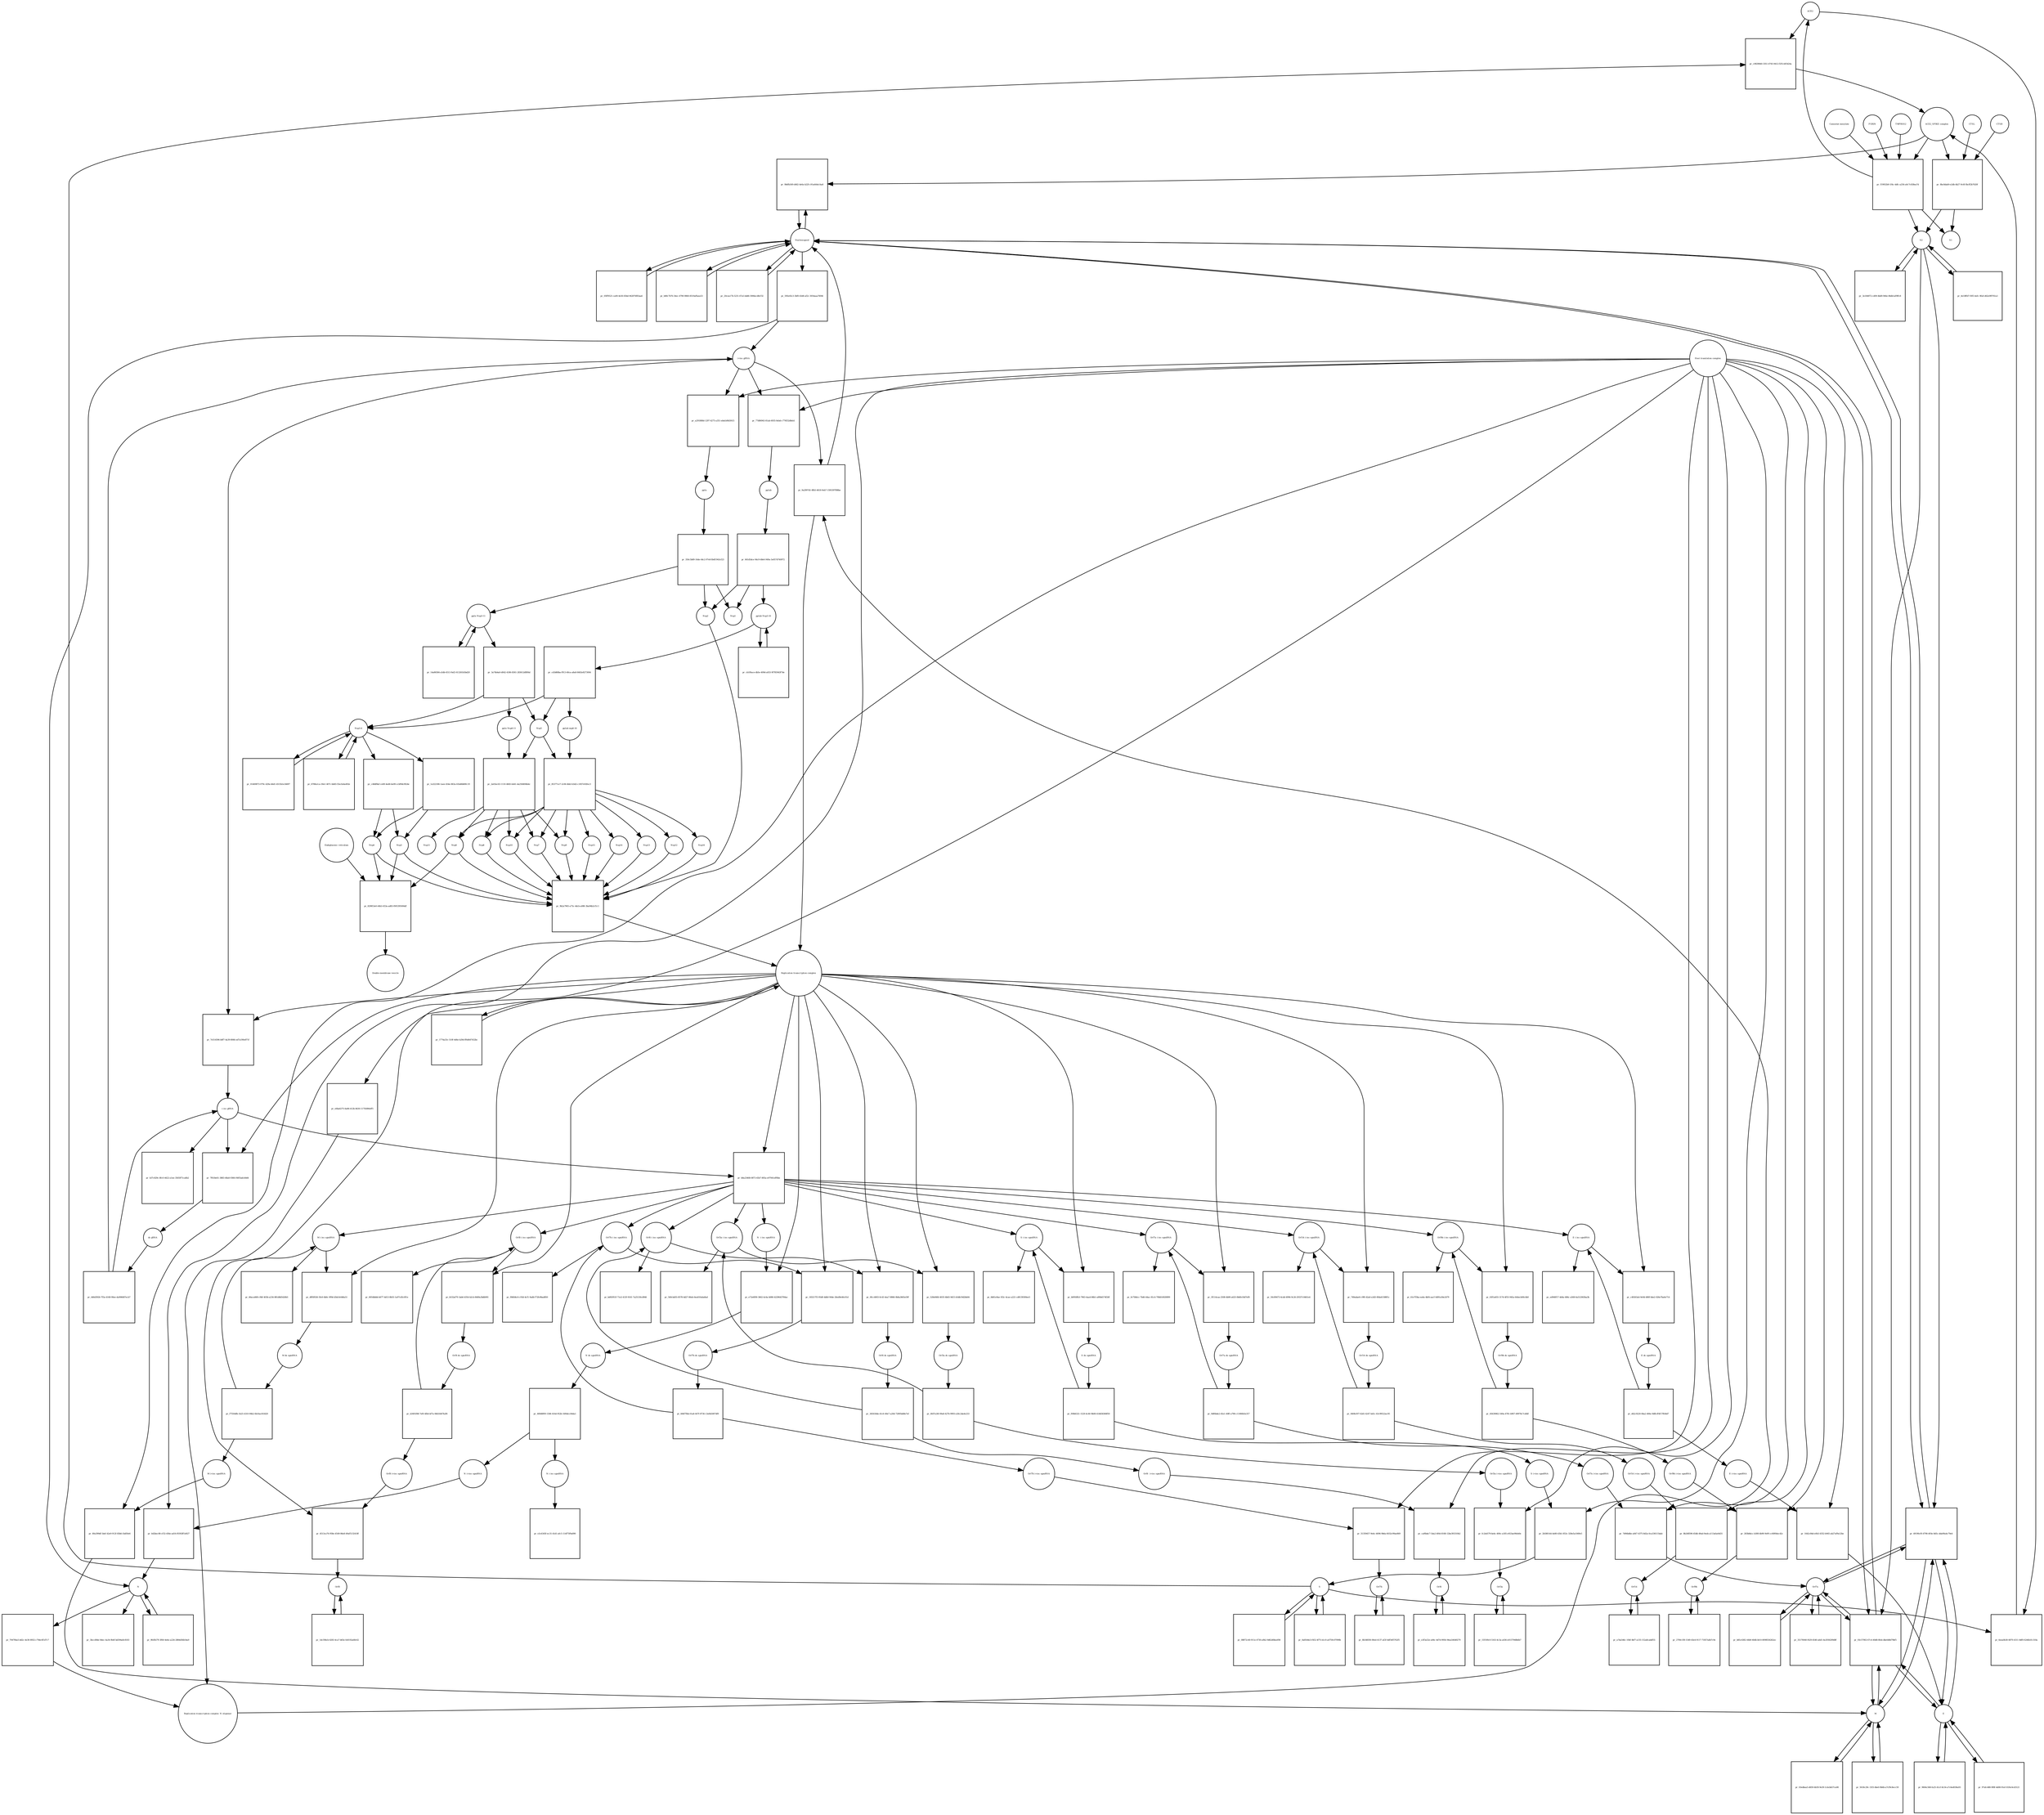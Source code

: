 strict digraph  {
ACE2 [annotation="", bipartite=0, cls=macromolecule, fontsize=4, label=ACE2, shape=circle];
"pr_c0829840-3351-4745-9412-f2f1cbf5424a" [annotation="", bipartite=1, cls=process, fontsize=4, label="pr_c0829840-3351-4745-9412-f2f1cbf5424a", shape=square];
"ACE2_SPIKE complex" [annotation="", bipartite=0, cls=complex, fontsize=4, label="ACE2_SPIKE complex", shape=circle];
S [annotation=urn_miriam_uniprot_P0DTC2, bipartite=0, cls=macromolecule, fontsize=4, label=S, shape=circle];
Nucleocapsid [annotation="urn_miriam_obo.go_GO%3A0019013", bipartite=0, cls=complex, fontsize=4, label=Nucleocapsid, shape=circle];
"pr_9b6fb349-d462-4e6a-b22f-c91a644e14a8" [annotation="", bipartite=1, cls=process, fontsize=4, label="pr_9b6fb349-d462-4e6a-b22f-c91a644e14a8", shape=square];
"pr_8bc8dab9-e2db-4b27-9c6f-fbcff2b7620f" [annotation="", bipartite=1, cls=process, fontsize=4, label="pr_8bc8dab9-e2db-4b27-9c6f-fbcff2b7620f", shape=square];
S2 [annotation=urn_miriam_interpro_IPR002552, bipartite=0, cls=macromolecule, fontsize=4, label=S2, shape=circle];
CTSB [annotation="", bipartite=0, cls=macromolecule, fontsize=4, label=CTSB, shape=circle];
CTSL [annotation="", bipartite=0, cls=macromolecule, fontsize=4, label=CTSL, shape=circle];
S1 [annotation=urn_miriam_interpro_IPR002551, bipartite=0, cls=macromolecule, fontsize=4, label=S1, shape=circle];
"pr_6eea0b30-6870-4311-8df0-6246b1fc318a" [annotation="", bipartite=1, cls=process, fontsize=4, label="pr_6eea0b30-6870-4311-8df0-6246b1fc318a", shape=square];
"pr_93c57002-67c4-40d8-8feb-dbe0d8d79bf5" [annotation="", bipartite=1, cls=process, fontsize=4, label="pr_93c57002-67c4-40d8-8feb-dbe0d8d79bf5", shape=square];
E [annotation=urn_miriam_uniprot_P0DTC4, bipartite=0, cls=macromolecule, fontsize=4, label=E, shape=circle];
M [annotation=urn_miriam_uniprot_P0DTC5, bipartite=0, cls=macromolecule, fontsize=4, label=M, shape=circle];
Orf7a [annotation=urn_miriam_uniprot_P0DTC7, bipartite=0, cls=macromolecule, fontsize=4, label=Orf7a, shape=circle];
"pr_595e45c3-3bf0-43d6-af2c-3054aaa76f46" [annotation="", bipartite=1, cls=process, fontsize=4, label="pr_595e45c3-3bf0-43d6-af2c-3054aaa76f46", shape=square];
"(+)ss gRNA" [annotation=urn_miriam_refseq_NC_045512, bipartite=0, cls="nucleic acid feature", fontsize=4, label="(+)ss gRNA", shape=circle];
N [annotation=urn_miriam_uniprot_P0DTC9, bipartite=0, cls="macromolecule multimer", fontsize=4, label=N, shape=circle];
"pr_05ff9521-ca00-4e50-83bd-942876f83aa6" [annotation="", bipartite=1, cls=process, fontsize=4, label="pr_05ff9521-ca00-4e50-83bd-942876f83aa6", shape=square];
"pr_b80c7b76-34ec-4790-9860-8519affaea53" [annotation="", bipartite=1, cls=process, fontsize=4, label="pr_b80c7b76-34ec-4790-9860-8519affaea53", shape=square];
"pr_3bccd9de-9dec-4a34-9b4f-bd394a8c8183" [annotation="", bipartite=1, cls=process, fontsize=4, label="pr_3bccd9de-9dec-4a34-9b4f-bd394a8c8183", shape=square];
"pr_9fefb579-3f60-4e6e-a226-2884d56b54a9" [annotation="", bipartite=1, cls=process, fontsize=4, label="pr_9fefb579-3f60-4e6e-a226-2884d56b54a9", shape=square];
"N (+)ss sgmRNA" [annotation=urn_miriam_ncbigene_43740575, bipartite=0, cls="nucleic acid feature", fontsize=4, label="N (+)ss sgmRNA", shape=circle];
"pr_b42bec08-cf32-456e-ad16-f0392ff1d027" [annotation="", bipartite=1, cls=process, fontsize=4, label="pr_b42bec08-cf32-456e-ad16-f0392ff1d027", shape=square];
"Host translation complex" [annotation="urn_miriam_obo.go_GO%3A0070992", bipartite=0, cls=complex, fontsize=4, label="Host translation complex", shape=circle];
"pr_20cea17b-5231-47a5-bdd6-5906ecd8cf32" [annotation="", bipartite=1, cls=process, fontsize=4, label="pr_20cea17b-5231-47a5-bdd6-5906ecd8cf32", shape=square];
"pr_f19932b9-1f4c-4dfc-a256-a0c7c638ea7d" [annotation="", bipartite=1, cls=process, fontsize=4, label="pr_f19932b9-1f4c-4dfc-a256-a0c7c638ea7d", shape=square];
FURIN [annotation="", bipartite=0, cls=macromolecule, fontsize=4, label=FURIN, shape=circle];
TMPRSS2 [annotation="", bipartite=0, cls=macromolecule, fontsize=4, label=TMPRSS2, shape=circle];
"Camostat mesylate" [annotation="urn_miriam_pubchem.compound_2536", bipartite=0, cls="simple chemical", fontsize=4, label="Camostat mesylate", shape=circle];
"pr_4e18ffd7-f0f3-4efc-9fa0-d62e9f9761a1" [annotation="", bipartite=1, cls=process, fontsize=4, label="pr_4e18ffd7-f0f3-4efc-9fa0-d62e9f9761a1", shape=square];
"Replication transcription complex_N oligomer" [annotation="", bipartite=0, cls=complex, fontsize=4, label="Replication transcription complex_N oligomer", shape=circle];
"pr_9a2997d1-8fb5-4618-9eb7-1595397f88be" [annotation="", bipartite=1, cls=process, fontsize=4, label="pr_9a2997d1-8fb5-4618-9eb7-1595397f88be", shape=square];
"Replication transcription complex" [annotation="", bipartite=0, cls=complex, fontsize=4, label="Replication transcription complex", shape=circle];
"pr_49190cf0-4798-493e-8d5c-dda90a4c79e4" [annotation="", bipartite=1, cls=process, fontsize=4, label="pr_49190cf0-4798-493e-8d5c-dda90a4c79e4", shape=square];
"pr_3e184872-cd09-4bd9-946e-86db1af9ffc8" [annotation="", bipartite=1, cls=process, fontsize=4, label="pr_3e184872-cd09-4bd9-946e-86db1af9ffc8", shape=square];
"pp1a Nsp3-11" [annotation=urn_miriam_uniprot_P0DTC1, bipartite=0, cls=macromolecule, fontsize=4, label="pp1a Nsp3-11", shape=circle];
"pr_3a74b4a0-d042-4186-8361-283612df8f4d" [annotation="", bipartite=1, cls=process, fontsize=4, label="pr_3a74b4a0-d042-4186-8361-283612df8f4d", shape=square];
"pp1a Nsp6-11" [annotation=urn_miriam_uniprot_P0DTC1, bipartite=0, cls=macromolecule, fontsize=4, label="pp1a Nsp6-11", shape=circle];
"Nsp3-4" [annotation="urn_miriam_ncbiprotein_YP_009725299|urn_miriam_ncbiprotein_YP_009725300", bipartite=0, cls=macromolecule, fontsize=4, label="Nsp3-4", shape=circle];
Nsp5 [annotation=urn_miriam_ncbiprotein_YP_009725301, bipartite=0, cls="macromolecule multimer", fontsize=4, label=Nsp5, shape=circle];
"Endoplasmic reticulum" [annotation="urn_miriam_obo.go_GO%3A0005783", bipartite=0, cls=complex, fontsize=4, label="Endoplasmic reticulum", shape=circle];
"pr_829853e0-44b3-453a-ad83-f005395004df" [annotation="", bipartite=1, cls=process, fontsize=4, label="pr_829853e0-44b3-453a-ad83-f005395004df", shape=square];
"Double-membrane vesicle" [annotation="urn_miriam_obo.go_GO%3A0039718", bipartite=0, cls=complex, fontsize=4, label="Double-membrane vesicle", shape=circle];
Nsp4 [annotation=urn_miriam_ncbiprotein_YP_009725300, bipartite=0, cls=macromolecule, fontsize=4, label=Nsp4, shape=circle];
Nsp3 [annotation=urn_miriam_ncbiprotein_YP_009725299, bipartite=0, cls=macromolecule, fontsize=4, label=Nsp3, shape=circle];
Nsp6 [annotation=urn_miriam_ncbiprotein_YP_009725302, bipartite=0, cls=macromolecule, fontsize=4, label=Nsp6, shape=circle];
"pr_14a86584-a5db-4513-9af2-613261b5bd20" [annotation="", bipartite=1, cls=process, fontsize=4, label="pr_14a86584-a5db-4513-9af2-613261b5bd20", shape=square];
"pr_01469873-079c-429a-b6d1-4515b1e34697" [annotation="", bipartite=1, cls=process, fontsize=4, label="pr_01469873-079c-429a-b6d1-4515b1e34697", shape=square];
"pp1ab Nsp3-16" [annotation=urn_miriam_uniprot_P0DTD1, bipartite=0, cls=macromolecule, fontsize=4, label="pp1ab Nsp3-16", shape=circle];
"pr_cb1f6ace-db5e-409d-a033-9f785943f7de" [annotation="", bipartite=1, cls=process, fontsize=4, label="pr_cb1f6ace-db5e-409d-a033-9f785943f7de", shape=square];
"pr_cd3d68ba-f913-40ca-a8a8-8402e8273004" [annotation="", bipartite=1, cls=process, fontsize=4, label="pr_cd3d68ba-f913-40ca-a8a8-8402e8273004", shape=square];
"pp1ab nsp6-16" [annotation=urn_miriam_uniprot_P0DTD1, bipartite=0, cls=macromolecule, fontsize=4, label="pp1ab nsp6-16", shape=circle];
"pr_03edbaa5-d659-4b59-9e39-1cbcbb57ca08" [annotation="", bipartite=1, cls=process, fontsize=4, label="pr_03edbaa5-d659-4b59-9e39-1cbcbb57ca08", shape=square];
"pr_9604c568-fa25-41cf-8c54-a7c6ed036a93" [annotation="", bipartite=1, cls=process, fontsize=4, label="pr_9604c568-fa25-41cf-8c54-a7c6ed036a93", shape=square];
"pr_0a8544e3-f452-4f75-b1c0-a4759c07090b" [annotation="", bipartite=1, cls=process, fontsize=4, label="pr_0a8544e3-f452-4f75-b1c0-a4759c07090b", shape=square];
"pr_5618c29c-15f3-4be0-9b6b-a7cf9c8ecc59" [annotation="", bipartite=1, cls=process, fontsize=4, label="pr_5618c29c-15f3-4be0-9b6b-a7cf9c8ecc59", shape=square];
"pr_97afc488-9f8f-4d08-91ef-01f4c6cd3121" [annotation="", bipartite=1, cls=process, fontsize=4, label="pr_97afc488-9f8f-4d08-91ef-01f4c6cd3121", shape=square];
"pr_08872c40-911e-4730-a9b2-9d62d0beef08" [annotation="", bipartite=1, cls=process, fontsize=4, label="pr_08872c40-911e-4730-a9b2-9d62d0beef08", shape=square];
"pr_b85c4382-44b9-40db-bfc0-8098556262ec" [annotation="", bipartite=1, cls=process, fontsize=4, label="pr_b85c4382-44b9-40db-bfc0-8098556262ec", shape=square];
Orf6 [annotation=urn_miriam_uniprot_P0DTC6, bipartite=0, cls=macromolecule, fontsize=4, label=Orf6, shape=circle];
"pr_e3f3a52e-a06c-4d7d-9956-94ea540d0279" [annotation="", bipartite=1, cls=process, fontsize=4, label="pr_e3f3a52e-a06c-4d7d-9956-94ea540d0279", shape=square];
Orf3a [annotation=urn_miriam_uniprot_P0DTC3, bipartite=0, cls=macromolecule, fontsize=4, label=Orf3a, shape=circle];
"pr_15f109c0-5163-4c3a-a436-e0157948b6b7" [annotation="", bipartite=1, cls=process, fontsize=4, label="pr_15f109c0-5163-4c3a-a436-e0157948b6b7", shape=square];
Orf8 [annotation=urn_miriam_uniprot_P0DTC8, bipartite=0, cls=macromolecule, fontsize=4, label=Orf8, shape=circle];
"pr_1dc59bcb-4283-4ca7-b83e-fe8192a68c62" [annotation="", bipartite=1, cls=process, fontsize=4, label="pr_1dc59bcb-4283-4ca7-b83e-fe8192a68c62", shape=square];
Orf9b [annotation=urn_miriam_uniprot_P0DTD2, bipartite=0, cls=macromolecule, fontsize=4, label=Orf9b, shape=circle];
"pr_2700c1f8-1549-43e4-9117-71857adb7c9e" [annotation="", bipartite=1, cls=process, fontsize=4, label="pr_2700c1f8-1549-43e4-9117-71857adb7c9e", shape=square];
Orf14 [annotation=urn_miriam_uniprot_P0DTD3, bipartite=0, cls=macromolecule, fontsize=4, label=Orf14, shape=circle];
"pr_a7da546c-10bf-4bf7-a135-152a8cabdf55" [annotation="", bipartite=1, cls=process, fontsize=4, label="pr_a7da546c-10bf-4bf7-a135-152a8cabdf55", shape=square];
Orf7b [annotation=urn_miriam_uniprot_P0DTD8, bipartite=0, cls=macromolecule, fontsize=4, label=Orf7b, shape=circle];
"pr_8b5485f4-00ed-4137-af2f-6df54f5762f5" [annotation="", bipartite=1, cls=process, fontsize=4, label="pr_8b5485f4-00ed-4137-af2f-6df54f5762f5", shape=square];
"pr_35170040-f429-4540-a6d1-4e2936209d8f" [annotation="", bipartite=1, cls=process, fontsize=4, label="pr_35170040-f429-4540-a6d1-4e2936209d8f", shape=square];
"M (+)ss sgmRNA" [annotation="", bipartite=0, cls="nucleic acid feature", fontsize=4, label="M (+)ss sgmRNA", shape=circle];
"pr_80a399df-5def-42e9-912f-83bfc1bd50e6" [annotation="", bipartite=1, cls=process, fontsize=4, label="pr_80a399df-5def-42e9-912f-83bfc1bd50e6", shape=square];
"E (+)ss sgmRNA" [annotation="", bipartite=0, cls="nucleic acid feature", fontsize=4, label="E (+)ss sgmRNA", shape=circle];
"pr_1642c84d-e0b3-4352-b945-ab27af9a12be" [annotation="", bipartite=1, cls=process, fontsize=4, label="pr_1642c84d-e0b3-4352-b945-ab27af9a12be", shape=square];
"S (+)ss sgmRNA" [annotation="", bipartite=0, cls="nucleic acid feature", fontsize=4, label="S (+)ss sgmRNA", shape=circle];
"pr_2b580144-4e80-43b1-853c-328e5a1049e5" [annotation="", bipartite=1, cls=process, fontsize=4, label="pr_2b580144-4e80-43b1-853c-328e5a1049e5", shape=square];
"Orf7a (+)ss sgmRNA" [annotation="", bipartite=0, cls="nucleic acid feature", fontsize=4, label="Orf7a (+)ss sgmRNA", shape=circle];
"pr_7d94bdbe-a847-4375-8d2a-0ca336115dab" [annotation="", bipartite=1, cls=process, fontsize=4, label="pr_7d94bdbe-a847-4375-8d2a-0ca336115dab", shape=square];
"Orf6  (+)ss sgmRNA" [annotation="", bipartite=0, cls="nucleic acid feature", fontsize=4, label="Orf6  (+)ss sgmRNA", shape=circle];
"pr_caf6bdc7-5da2-4f44-8168-12be393310b2" [annotation="", bipartite=1, cls=process, fontsize=4, label="pr_caf6bdc7-5da2-4f44-8168-12be393310b2", shape=square];
"Orf3a (+)ss sgmRNA" [annotation="", bipartite=0, cls="nucleic acid feature", fontsize=4, label="Orf3a (+)ss sgmRNA", shape=circle];
"pr_fc2eb579-be4c-400c-a185-e923ae90eb0e" [annotation="", bipartite=1, cls=process, fontsize=4, label="pr_fc2eb579-be4c-400c-a185-e923ae90eb0e", shape=square];
"Orf8 (+)ss sgmRNA" [annotation="", bipartite=0, cls="nucleic acid feature", fontsize=4, label="Orf8 (+)ss sgmRNA", shape=circle];
"pr_4513ca76-958e-4549-86e8-49af5132418f" [annotation="", bipartite=1, cls=process, fontsize=4, label="pr_4513ca76-958e-4549-86e8-49af5132418f", shape=square];
"Orf9b (+)ss sgmRNA" [annotation="", bipartite=0, cls="nucleic acid feature", fontsize=4, label="Orf9b (+)ss sgmRNA", shape=circle];
"pr_283b8dcc-b308-4b90-9e9f-cc60f64ec42c" [annotation="", bipartite=1, cls=process, fontsize=4, label="pr_283b8dcc-b308-4b90-9e9f-cc60f64ec42c", shape=square];
"Orf14 (+)ss sgmRNA" [annotation="", bipartite=0, cls="nucleic acid feature", fontsize=4, label="Orf14 (+)ss sgmRNA", shape=circle];
"pr_8b248596-45db-49ad-9eeb-a113afae0d31" [annotation="", bipartite=1, cls=process, fontsize=4, label="pr_8b248596-45db-49ad-9eeb-a113afae0d31", shape=square];
"Orf7b (+)ss sgmRNA" [annotation="", bipartite=0, cls="nucleic acid feature", fontsize=4, label="Orf7b (+)ss sgmRNA", shape=circle];
"pr_31359457-9e4c-4696-9b6a-6032c99ae869" [annotation="", bipartite=1, cls=process, fontsize=4, label="pr_31359457-9e4c-4696-9b6a-6032c99ae869", shape=square];
"(-)ss gRNA" [annotation=urn_miriam_refseq_NC_045512, bipartite=0, cls="nucleic acid feature", fontsize=4, label="(-)ss gRNA", shape=circle];
"pr_b37c829c-8fc0-4422-a1ee-3565871ca6b2" [annotation="", bipartite=1, cls=process, fontsize=4, label="pr_b37c829c-8fc0-4422-a1ee-3565871ca6b2", shape=square];
"pr_70470ba5-dd2c-4e30-8932-c79dc4f1d7c7" [annotation="", bipartite=1, cls=process, fontsize=4, label="pr_70470ba5-dd2c-4e30-8932-c79dc4f1d7c7", shape=square];
"pr_7e514596-b8f7-4a39-8066-ed7a190e871f" [annotation="", bipartite=1, cls=process, fontsize=4, label="pr_7e514596-b8f7-4a39-8066-ed7a190e871f", shape=square];
"M (-)ss sgmRNA" [annotation=urn_miriam_ncbigene_43740571, bipartite=0, cls="nucleic acid feature", fontsize=4, label="M (-)ss sgmRNA", shape=circle];
"pr_46aca668-c9bf-403b-a234-881d8d5426b5" [annotation="", bipartite=1, cls=process, fontsize=4, label="pr_46aca668-c9bf-403b-a234-881d8d5426b5", shape=square];
"E (-)ss sgmRNA" [annotation=urn_miriam_ncbigene_43740570, bipartite=0, cls="nucleic acid feature", fontsize=4, label="E (-)ss sgmRNA", shape=circle];
"pr_ed940f17-4d4a-486c-a568-6a512063ba3b" [annotation="", bipartite=1, cls=process, fontsize=4, label="pr_ed940f17-4d4a-486c-a568-6a512063ba3b", shape=square];
"S (-)ss sgmRNA" [annotation="", bipartite=0, cls="nucleic acid feature", fontsize=4, label="S (-)ss sgmRNA", shape=circle];
"pr_8d61e9ae-5f2c-4cae-a221-cd8139300ee5" [annotation="", bipartite=1, cls=process, fontsize=4, label="pr_8d61e9ae-5f2c-4cae-a221-cd8139300ee5", shape=square];
"Orf7a (-)ss sgmRNA" [annotation="", bipartite=0, cls="nucleic acid feature", fontsize=4, label="Orf7a (-)ss sgmRNA", shape=circle];
"pr_fe758dcc-7b46-44ac-81c4-708d14920899" [annotation="", bipartite=1, cls=process, fontsize=4, label="pr_fe758dcc-7b46-44ac-81c4-708d14920899", shape=square];
"Orf6 (-)ss sgmRNA" [annotation="", bipartite=0, cls="nucleic acid feature", fontsize=4, label="Orf6 (-)ss sgmRNA", shape=circle];
"pr_bd92951f-71e2-413f-9161-7a25130cd946" [annotation="", bipartite=1, cls=process, fontsize=4, label="pr_bd92951f-71e2-413f-9161-7a25130cd946", shape=square];
"Orf3a (-)ss sgmRNA" [annotation="", bipartite=0, cls="nucleic acid feature", fontsize=4, label="Orf3a (-)ss sgmRNA", shape=circle];
"pr_540cbd55-8578-4d27-86eb-6ea610aba8ad" [annotation="", bipartite=1, cls=process, fontsize=4, label="pr_540cbd55-8578-4d27-86eb-6ea610aba8ad", shape=square];
"Orf8 (-)ss sgmRNA" [annotation="", bipartite=0, cls="nucleic acid feature", fontsize=4, label="Orf8 (-)ss sgmRNA", shape=circle];
"pr_6054bbbb-b677-4d13-8b55-1a97cd5c0f1e" [annotation="", bipartite=1, cls=process, fontsize=4, label="pr_6054bbbb-b677-4d13-8b55-1a97cd5c0f1e", shape=square];
"Orf9b (-)ss sgmRNA" [annotation="", bipartite=0, cls="nucleic acid feature", fontsize=4, label="Orf9b (-)ss sgmRNA", shape=circle];
"pr_61e7f3ba-ea6a-4bf4-aacf-0d91a56e2479" [annotation="", bipartite=1, cls=process, fontsize=4, label="pr_61e7f3ba-ea6a-4bf4-aacf-0d91a56e2479", shape=square];
"Orf14 (-)ss sgmRNA" [annotation="", bipartite=0, cls="nucleic acid feature", fontsize=4, label="Orf14 (-)ss sgmRNA", shape=circle];
"pr_50c89473-6cdd-4994-9c26-29337c0461e4" [annotation="", bipartite=1, cls=process, fontsize=4, label="pr_50c89473-6cdd-4994-9c26-29337c0461e4", shape=square];
"Orf7b (-)ss sgmRNA" [annotation="", bipartite=0, cls="nucleic acid feature", fontsize=4, label="Orf7b (-)ss sgmRNA", shape=circle];
"pr_f84fd4c6-c93d-4cf1-9adb-f72fe9bad850" [annotation="", bipartite=1, cls=process, fontsize=4, label="pr_f84fd4c6-c93d-4cf1-9adb-f72fe9bad850", shape=square];
"pr_7f618e61-3883-48a8-9366-f40f3adcb0d4" [annotation="", bipartite=1, cls=process, fontsize=4, label="pr_7f618e61-3883-48a8-9366-f40f3adcb0d4", shape=square];
"ds gRNA" [annotation=urn_miriam_refseq_NC_045512, bipartite=0, cls="nucleic acid feature", fontsize=4, label="ds gRNA", shape=circle];
"pr_df85f026-5fe0-4b0c-9f9d-d3dcfe0d6a51" [annotation="", bipartite=1, cls=process, fontsize=4, label="pr_df85f026-5fe0-4b0c-9f9d-d3dcfe0d6a51", shape=square];
"M ds sgmRNA" [annotation="", bipartite=0, cls="nucleic acid feature", fontsize=4, label="M ds sgmRNA", shape=circle];
"pr_c49263a4-9e9d-480f-bbe2-026e7ba6e714" [annotation="", bipartite=1, cls=process, fontsize=4, label="pr_c49263a4-9e9d-480f-bbe2-026e7ba6e714", shape=square];
"E ds sgmRNA" [annotation="", bipartite=0, cls="nucleic acid feature", fontsize=4, label="E ds sgmRNA", shape=circle];
"pr_b0950fb3-7963-4aa4-86b1-a89b4574f26f" [annotation="", bipartite=1, cls=process, fontsize=4, label="pr_b0950fb3-7963-4aa4-86b1-a89b4574f26f", shape=square];
"S ds sgmRNA" [annotation="", bipartite=0, cls="nucleic acid feature", fontsize=4, label="S ds sgmRNA", shape=circle];
"pr_3f114caa-2508-4b90-a625-0b6fe18d7ef8" [annotation="", bipartite=1, cls=process, fontsize=4, label="pr_3f114caa-2508-4b90-a625-0b6fe18d7ef8", shape=square];
"Orf7a ds sgmRNA" [annotation="", bipartite=0, cls="nucleic acid feature", fontsize=4, label="Orf7a ds sgmRNA", shape=circle];
"pr_0fcc4003-0c43-4ea7-8866-0b8a3665e59f" [annotation="", bipartite=1, cls=process, fontsize=4, label="pr_0fcc4003-0c43-4ea7-8866-0b8a3665e59f", shape=square];
"Orf6 ds sgmRNA" [annotation="", bipartite=0, cls="nucleic acid feature", fontsize=4, label="Orf6 ds sgmRNA", shape=circle];
"pr_528e84fd-4035-4b63-9d15-b5db19d2bb04" [annotation="", bipartite=1, cls=process, fontsize=4, label="pr_528e84fd-4035-4b63-9d15-b5db19d2bb04", shape=square];
"Orf3a ds sgmRNA" [annotation="", bipartite=0, cls="nucleic acid feature", fontsize=4, label="Orf3a ds sgmRNA", shape=circle];
"pr_b532af70-3ab6-4354-b2cb-8469a3bdb901" [annotation="", bipartite=1, cls=process, fontsize=4, label="pr_b532af70-3ab6-4354-b2cb-8469a3bdb901", shape=square];
"Orf8 ds sgmRNA" [annotation="", bipartite=0, cls="nucleic acid feature", fontsize=4, label="Orf8 ds sgmRNA", shape=circle];
"pr_63f1a655-317d-4f55-945a-644ecb00c4b0" [annotation="", bipartite=1, cls=process, fontsize=4, label="pr_63f1a655-317d-4f55-945a-644ecb00c4b0", shape=square];
"Orf9b ds sgmRNA" [annotation="", bipartite=0, cls="nucleic acid feature", fontsize=4, label="Orf9b ds sgmRNA", shape=circle];
"pr_749adae6-c9f6-42a6-a3d3-0fda41588f1c" [annotation="", bipartite=1, cls=process, fontsize=4, label="pr_749adae6-c9f6-42a6-a3d3-0fda41588f1c", shape=square];
"Orf14 ds sgmRNA" [annotation="", bipartite=0, cls="nucleic acid feature", fontsize=4, label="Orf14 ds sgmRNA", shape=circle];
"pr_183217f3-95d0-4db0-944e-26ed9e46c01d" [annotation="", bipartite=1, cls=process, fontsize=4, label="pr_183217f3-95d0-4db0-944e-26ed9e46c01d", shape=square];
"Orf7b ds sgmRNA" [annotation="", bipartite=0, cls="nucleic acid feature", fontsize=4, label="Orf7b ds sgmRNA", shape=circle];
"pr_446d392b-7f3a-4168-90ee-da906687ecb7" [annotation="", bipartite=1, cls=process, fontsize=4, label="pr_446d392b-7f3a-4168-90ee-da906687ecb7", shape=square];
"pr_f7550dfb-1b25-4310-94b2-6b16ac81fd20" [annotation="", bipartite=1, cls=process, fontsize=4, label="pr_f7550dfb-1b25-4310-94b2-6b16ac81fd20", shape=square];
"pr_d42c9220-0ba2-406e-9dfb-ff4f17ffd4d7" [annotation="", bipartite=1, cls=process, fontsize=4, label="pr_d42c9220-0ba2-406e-9dfb-ff4f17ffd4d7", shape=square];
"pr_f00b6321-1529-4c40-9b08-418d58368f50" [annotation="", bipartite=1, cls=process, fontsize=4, label="pr_f00b6321-1529-4c40-9b08-418d58368f50", shape=square];
"pr_9df6bde2-45e1-40ff-a798-c11066b5e357" [annotation="", bipartite=1, cls=process, fontsize=4, label="pr_9df6bde2-45e1-40ff-a798-c11066b5e357", shape=square];
"pr_345618de-41c6-40e7-a20d-72895dd8e7ef" [annotation="", bipartite=1, cls=process, fontsize=4, label="pr_345618de-41c6-40e7-a20d-72895dd8e7ef", shape=square];
"pr_6fd7e24f-09a8-427b-9993-e26c2da4e233" [annotation="", bipartite=1, cls=process, fontsize=4, label="pr_6fd7e24f-09a8-427b-9993-e26c2da4e233", shape=square];
"pr_b3491f88-7ef0-4fb4-bf7a-08d1fd47b2f6" [annotation="", bipartite=1, cls=process, fontsize=4, label="pr_b3491f88-7ef0-4fb4-bf7a-08d1fd47b2f6", shape=square];
"pr_45639062-549a-4781-b967-49978c7cdfdf" [annotation="", bipartite=1, cls=process, fontsize=4, label="pr_45639062-549a-4781-b967-49978c7cdfdf", shape=square];
"pr_0408cf07-62d1-4247-bd1c-43c99522ac95" [annotation="", bipartite=1, cls=process, fontsize=4, label="pr_0408cf07-62d1-4247-bd1c-43c99522ac95", shape=square];
"pr_666f7fbb-01a8-447f-8736-13e0b5007df9" [annotation="", bipartite=1, cls=process, fontsize=4, label="pr_666f7fbb-01a8-447f-8736-13e0b5007df9", shape=square];
"N  (-)ss sgmRNA" [annotation=urn_miriam_ncbigene_43740575, bipartite=0, cls="nucleic acid feature", fontsize=4, label="N  (-)ss sgmRNA", shape=circle];
"pr_e72e6f00-3662-4c6a-b086-4229643784ac" [annotation="", bipartite=1, cls=process, fontsize=4, label="pr_e72e6f00-3662-4c6a-b086-4229643784ac", shape=square];
"N ds sgmRNA" [annotation="", bipartite=0, cls="nucleic acid feature", fontsize=4, label="N ds sgmRNA", shape=circle];
"pr_469d8f09-1584-416d-952b-16f6dcc64da1" [annotation="", bipartite=1, cls=process, fontsize=4, label="pr_469d8f09-1584-416d-952b-16f6dcc64da1", shape=square];
"N (-)ss sgmRNA" [annotation="", bipartite=0, cls="nucleic acid feature", fontsize=4, label="N (-)ss sgmRNA", shape=circle];
pp1ab [annotation=urn_miriam_uniprot_P0DTD1, bipartite=0, cls=macromolecule, fontsize=4, label=pp1ab, shape=circle];
"pr_661d5dce-9dc9-48e6-949a-5e057d740972" [annotation="", bipartite=1, cls=process, fontsize=4, label="pr_661d5dce-9dc9-48e6-949a-5e057d740972", shape=square];
Nsp2 [annotation=urn_miriam_ncbiprotein_YP_009725298, bipartite=0, cls=macromolecule, fontsize=4, label=Nsp2, shape=circle];
Nsp1 [annotation=urn_miriam_ncbiprotein_YP_009725297, bipartite=0, cls=macromolecule, fontsize=4, label=Nsp1, shape=circle];
pp1a [annotation=urn_miriam_uniprot_P0DTC1, bipartite=0, cls=macromolecule, fontsize=4, label=pp1a, shape=circle];
"pr_350c5b89-16de-44c2-97e8-fb4f1943cf23" [annotation="", bipartite=1, cls=process, fontsize=4, label="pr_350c5b89-16de-44c2-97e8-fb4f1943cf23", shape=square];
"pr_6788a1ca-30e1-407c-bb83-f3ecfa6a492e" [annotation="", bipartite=1, cls=process, fontsize=4, label="pr_6788a1ca-30e1-407c-bb83-f3ecfa6a492e", shape=square];
"pr_c48df8af-ce69-4ed6-be09-ccbf9dcf824e" [annotation="", bipartite=1, cls=process, fontsize=4, label="pr_c48df8af-ce69-4ed6-be09-ccbf9dcf824e", shape=square];
"pr_1a322186-1aee-454e-863a-61bd6b80fc19" [annotation="", bipartite=1, cls=process, fontsize=4, label="pr_1a322186-1aee-454e-863a-61bd6b80fc19", shape=square];
"pr_2a03ec63-1110-4845-b441-da25fd694b4c" [annotation="", bipartite=1, cls=process, fontsize=4, label="pr_2a03ec63-1110-4845-b441-da25fd694b4c", shape=square];
Nsp7 [annotation=urn_miriam_ncbiprotein_YP_009725303, bipartite=0, cls=macromolecule, fontsize=4, label=Nsp7, shape=circle];
Nsp8 [annotation=urn_miriam_ncbiprotein_YP_009725304, bipartite=0, cls=macromolecule, fontsize=4, label=Nsp8, shape=circle];
Nsp9 [annotation=urn_miriam_ncbiprotein_YP_009725305, bipartite=0, cls=macromolecule, fontsize=4, label=Nsp9, shape=circle];
Nsp10 [annotation=urn_miriam_ncbiprotein_YP_009725306, bipartite=0, cls=macromolecule, fontsize=4, label=Nsp10, shape=circle];
Nsp11 [annotation=urn_miriam_ncbiprotein_YP_009725312, bipartite=0, cls=macromolecule, fontsize=4, label=Nsp11, shape=circle];
"pr_85377ce7-2c06-4bb3-b5d2-c1857e92fec3" [annotation="", bipartite=1, cls=process, fontsize=4, label="pr_85377ce7-2c06-4bb3-b5d2-c1857e92fec3", shape=square];
Nsp13 [annotation=urn_miriam_ncbiprotein_YP_009725308, bipartite=0, cls=macromolecule, fontsize=4, label=Nsp13, shape=circle];
Nsp12 [annotation=urn_miriam_ncbiprotein_YP_009725307, bipartite=0, cls=macromolecule, fontsize=4, label=Nsp12, shape=circle];
Nsp16 [annotation=urn_miriam_ncbiprotein_YP_009725311, bipartite=0, cls=macromolecule, fontsize=4, label=Nsp16, shape=circle];
Nsp15 [annotation=urn_miriam_ncbiprotein_YP_009725310, bipartite=0, cls=macromolecule, fontsize=4, label=Nsp15, shape=circle];
Nsp14 [annotation=urn_miriam_ncbiprotein_YP_009725309, bipartite=0, cls=macromolecule, fontsize=4, label=Nsp14, shape=circle];
"pr_9b2a7965-a75c-4dcb-a080-3ba94b2cf1c1" [annotation="", bipartite=1, cls=process, fontsize=4, label="pr_9b2a7965-a75c-4dcb-a080-3ba94b2cf1c1", shape=square];
"pr_a291888d-1297-4275-a351-ebdcb9b5f415" [annotation="", bipartite=1, cls=process, fontsize=4, label="pr_a291888d-1297-4275-a351-ebdcb9b5f415", shape=square];
"pr_77d86943-81ab-4935-8ebd-c776f32d8eb1" [annotation="", bipartite=1, cls=process, fontsize=4, label="pr_77d86943-81ab-4935-8ebd-c776f32d8eb1", shape=square];
"pr_e3c4345f-ec31-41d1-afc5-114f75f9a890" [annotation="", bipartite=1, cls=process, fontsize=4, label="pr_e3c4345f-ec31-41d1-afc5-114f75f9a890", shape=square];
"pr_1774a33c-510f-4d6e-b29d-ff6d647432bc" [annotation="", bipartite=1, cls=process, fontsize=4, label="pr_1774a33c-510f-4d6e-b29d-ff6d647432bc", shape=square];
"pr_e6ba6275-6a86-412b-8430-1175fd90eff5" [annotation="", bipartite=1, cls=process, fontsize=4, label="pr_e6ba6275-6a86-412b-8430-1175fd90eff5", shape=square];
"pr_b8a23468-0873-45b7-805a-e97041eff6be" [annotation="", bipartite=1, cls=process, fontsize=4, label="pr_b8a23468-0873-45b7-805a-e97041eff6be", shape=square];
ACE2 -> "pr_c0829840-3351-4745-9412-f2f1cbf5424a"  [annotation="", interaction_type=consumption];
ACE2 -> "pr_6eea0b30-6870-4311-8df0-6246b1fc318a"  [annotation="", interaction_type=consumption];
"pr_c0829840-3351-4745-9412-f2f1cbf5424a" -> "ACE2_SPIKE complex"  [annotation="", interaction_type=production];
"ACE2_SPIKE complex" -> "pr_9b6fb349-d462-4e6a-b22f-c91a644e14a8"  [annotation="urn_miriam_pubmed_32142651|urn_miriam_pubmed_32094589|urn_miriam_taxonomy_2697049", interaction_type=stimulation];
"ACE2_SPIKE complex" -> "pr_8bc8dab9-e2db-4b27-9c6f-fbcff2b7620f"  [annotation="", interaction_type=consumption];
"ACE2_SPIKE complex" -> "pr_f19932b9-1f4c-4dfc-a256-a0c7c638ea7d"  [annotation="", interaction_type=consumption];
S -> "pr_c0829840-3351-4745-9412-f2f1cbf5424a"  [annotation="", interaction_type=consumption];
S -> "pr_6eea0b30-6870-4311-8df0-6246b1fc318a"  [annotation="", interaction_type=consumption];
S -> "pr_0a8544e3-f452-4f75-b1c0-a4759c07090b"  [annotation="", interaction_type=consumption];
S -> "pr_08872c40-911e-4730-a9b2-9d62d0beef08"  [annotation="", interaction_type=consumption];
Nucleocapsid -> "pr_9b6fb349-d462-4e6a-b22f-c91a644e14a8"  [annotation="", interaction_type=consumption];
Nucleocapsid -> "pr_93c57002-67c4-40d8-8feb-dbe0d8d79bf5"  [annotation="", interaction_type=consumption];
Nucleocapsid -> "pr_595e45c3-3bf0-43d6-af2c-3054aaa76f46"  [annotation="", interaction_type=consumption];
Nucleocapsid -> "pr_05ff9521-ca00-4e50-83bd-942876f83aa6"  [annotation="", interaction_type=consumption];
Nucleocapsid -> "pr_b80c7b76-34ec-4790-9860-8519affaea53"  [annotation="", interaction_type=consumption];
Nucleocapsid -> "pr_20cea17b-5231-47a5-bdd6-5906ecd8cf32"  [annotation="", interaction_type=consumption];
Nucleocapsid -> "pr_49190cf0-4798-493e-8d5c-dda90a4c79e4"  [annotation="", interaction_type=consumption];
"pr_9b6fb349-d462-4e6a-b22f-c91a644e14a8" -> Nucleocapsid  [annotation="", interaction_type=production];
"pr_8bc8dab9-e2db-4b27-9c6f-fbcff2b7620f" -> S2  [annotation="", interaction_type=production];
"pr_8bc8dab9-e2db-4b27-9c6f-fbcff2b7620f" -> S1  [annotation="", interaction_type=production];
S2 -> "pr_93c57002-67c4-40d8-8feb-dbe0d8d79bf5"  [annotation="urn_miriam_pubmed_32142651|urn_miriam_pubmed_32094589|urn_miriam_pubmed_32047258|urn_miriam_taxonomy_2697049", interaction_type=stimulation];
S2 -> "pr_4e18ffd7-f0f3-4efc-9fa0-d62e9f9761a1"  [annotation="", interaction_type=consumption];
S2 -> "pr_49190cf0-4798-493e-8d5c-dda90a4c79e4"  [annotation="urn_miriam_pubmed_32142651|urn_miriam_pubmed_32047258|urn_miriam_taxonomy_2697049", interaction_type=stimulation];
S2 -> "pr_3e184872-cd09-4bd9-946e-86db1af9ffc8"  [annotation="", interaction_type=consumption];
CTSB -> "pr_8bc8dab9-e2db-4b27-9c6f-fbcff2b7620f"  [annotation="urn_miriam_pubmed_32142651|urn_miriam_taxonomy_2697049", interaction_type=catalysis];
CTSL -> "pr_8bc8dab9-e2db-4b27-9c6f-fbcff2b7620f"  [annotation="urn_miriam_pubmed_32142651|urn_miriam_taxonomy_2697049", interaction_type=catalysis];
"pr_6eea0b30-6870-4311-8df0-6246b1fc318a" -> "ACE2_SPIKE complex"  [annotation="", interaction_type=production];
"pr_93c57002-67c4-40d8-8feb-dbe0d8d79bf5" -> Nucleocapsid  [annotation="", interaction_type=production];
"pr_93c57002-67c4-40d8-8feb-dbe0d8d79bf5" -> E  [annotation="", interaction_type=production];
"pr_93c57002-67c4-40d8-8feb-dbe0d8d79bf5" -> M  [annotation="", interaction_type=production];
"pr_93c57002-67c4-40d8-8feb-dbe0d8d79bf5" -> Orf7a  [annotation="", interaction_type=production];
E -> "pr_93c57002-67c4-40d8-8feb-dbe0d8d79bf5"  [annotation="", interaction_type=consumption];
E -> "pr_49190cf0-4798-493e-8d5c-dda90a4c79e4"  [annotation="", interaction_type=consumption];
E -> "pr_9604c568-fa25-41cf-8c54-a7c6ed036a93"  [annotation="", interaction_type=consumption];
E -> "pr_97afc488-9f8f-4d08-91ef-01f4c6cd3121"  [annotation="", interaction_type=consumption];
M -> "pr_93c57002-67c4-40d8-8feb-dbe0d8d79bf5"  [annotation="", interaction_type=consumption];
M -> "pr_49190cf0-4798-493e-8d5c-dda90a4c79e4"  [annotation="", interaction_type=consumption];
M -> "pr_03edbaa5-d659-4b59-9e39-1cbcbb57ca08"  [annotation="", interaction_type=consumption];
M -> "pr_5618c29c-15f3-4be0-9b6b-a7cf9c8ecc59"  [annotation="", interaction_type=consumption];
Orf7a -> "pr_93c57002-67c4-40d8-8feb-dbe0d8d79bf5"  [annotation="", interaction_type=consumption];
Orf7a -> "pr_49190cf0-4798-493e-8d5c-dda90a4c79e4"  [annotation="", interaction_type=consumption];
Orf7a -> "pr_b85c4382-44b9-40db-bfc0-8098556262ec"  [annotation="", interaction_type=consumption];
Orf7a -> "pr_35170040-f429-4540-a6d1-4e2936209d8f"  [annotation="", interaction_type=consumption];
"pr_595e45c3-3bf0-43d6-af2c-3054aaa76f46" -> "(+)ss gRNA"  [annotation="", interaction_type=production];
"pr_595e45c3-3bf0-43d6-af2c-3054aaa76f46" -> N  [annotation="", interaction_type=production];
"(+)ss gRNA" -> "pr_9a2997d1-8fb5-4618-9eb7-1595397f88be"  [annotation="", interaction_type=consumption];
"(+)ss gRNA" -> "pr_7e514596-b8f7-4a39-8066-ed7a190e871f"  [annotation="", interaction_type=consumption];
"(+)ss gRNA" -> "pr_a291888d-1297-4275-a351-ebdcb9b5f415"  [annotation="", interaction_type=consumption];
"(+)ss gRNA" -> "pr_77d86943-81ab-4935-8ebd-c776f32d8eb1"  [annotation="", interaction_type=consumption];
N -> "pr_3bccd9de-9dec-4a34-9b4f-bd394a8c8183"  [annotation="", interaction_type=consumption];
N -> "pr_9fefb579-3f60-4e6e-a226-2884d56b54a9"  [annotation="", interaction_type=consumption];
N -> "pr_70470ba5-dd2c-4e30-8932-c79dc4f1d7c7"  [annotation="", interaction_type=consumption];
"pr_05ff9521-ca00-4e50-83bd-942876f83aa6" -> Nucleocapsid  [annotation="", interaction_type=production];
"pr_b80c7b76-34ec-4790-9860-8519affaea53" -> Nucleocapsid  [annotation="", interaction_type=production];
"pr_9fefb579-3f60-4e6e-a226-2884d56b54a9" -> N  [annotation="", interaction_type=production];
"N (+)ss sgmRNA" -> "pr_b42bec08-cf32-456e-ad16-f0392ff1d027"  [annotation="", interaction_type=consumption];
"pr_b42bec08-cf32-456e-ad16-f0392ff1d027" -> N  [annotation="", interaction_type=production];
"Host translation complex" -> "pr_b42bec08-cf32-456e-ad16-f0392ff1d027"  [annotation="", interaction_type="necessary stimulation"];
"Host translation complex" -> "pr_80a399df-5def-42e9-912f-83bfc1bd50e6"  [annotation="urn_miriam_pubmed_31226023|urn_miriam_pubmed_27712623", interaction_type="necessary stimulation"];
"Host translation complex" -> "pr_1642c84d-e0b3-4352-b945-ab27af9a12be"  [annotation="urn_miriam_pubmed_31226023|urn_miriam_pubmed_27712623", interaction_type="necessary stimulation"];
"Host translation complex" -> "pr_2b580144-4e80-43b1-853c-328e5a1049e5"  [annotation="urn_miriam_pubmed_31226023|urn_miriam_pubmed_27712623", interaction_type="necessary stimulation"];
"Host translation complex" -> "pr_7d94bdbe-a847-4375-8d2a-0ca336115dab"  [annotation="urn_miriam_pubmed_31226023|urn_miriam_pubmed_27712623", interaction_type="necessary stimulation"];
"Host translation complex" -> "pr_caf6bdc7-5da2-4f44-8168-12be393310b2"  [annotation="urn_miriam_pubmed_31226023|urn_miriam_pubmed_27712623", interaction_type="necessary stimulation"];
"Host translation complex" -> "pr_fc2eb579-be4c-400c-a185-e923ae90eb0e"  [annotation="urn_miriam_pubmed_31226023|urn_miriam_pubmed_27712623", interaction_type="necessary stimulation"];
"Host translation complex" -> "pr_4513ca76-958e-4549-86e8-49af5132418f"  [annotation="urn_miriam_pubmed_31226023|urn_miriam_pubmed_27712623", interaction_type="necessary stimulation"];
"Host translation complex" -> "pr_283b8dcc-b308-4b90-9e9f-cc60f64ec42c"  [annotation="urn_miriam_pubmed_31226023|urn_miriam_pubmed_27712623", interaction_type="necessary stimulation"];
"Host translation complex" -> "pr_8b248596-45db-49ad-9eeb-a113afae0d31"  [annotation="urn_miriam_pubmed_31226023|urn_miriam_pubmed_27712623", interaction_type="necessary stimulation"];
"Host translation complex" -> "pr_31359457-9e4c-4696-9b6a-6032c99ae869"  [annotation="urn_miriam_pubmed_31226023|urn_miriam_pubmed_27712623", interaction_type="necessary stimulation"];
"Host translation complex" -> "pr_a291888d-1297-4275-a351-ebdcb9b5f415"  [annotation="urn_miriam_pubmed_31226023|urn_miriam_pubmed_27712623", interaction_type="necessary stimulation"];
"Host translation complex" -> "pr_77d86943-81ab-4935-8ebd-c776f32d8eb1"  [annotation="urn_miriam_pubmed_31226023|urn_miriam_pubmed_27712623", interaction_type="necessary stimulation"];
"pr_20cea17b-5231-47a5-bdd6-5906ecd8cf32" -> Nucleocapsid  [annotation="", interaction_type=production];
"pr_f19932b9-1f4c-4dfc-a256-a0c7c638ea7d" -> S2  [annotation="", interaction_type=production];
"pr_f19932b9-1f4c-4dfc-a256-a0c7c638ea7d" -> ACE2  [annotation="", interaction_type=production];
"pr_f19932b9-1f4c-4dfc-a256-a0c7c638ea7d" -> S1  [annotation="", interaction_type=production];
FURIN -> "pr_f19932b9-1f4c-4dfc-a256-a0c7c638ea7d"  [annotation="urn_miriam_pubmed_32142651|urn_miriam_pubmed_32362314|urn_miriam_taxonomy_2697049", interaction_type=catalysis];
TMPRSS2 -> "pr_f19932b9-1f4c-4dfc-a256-a0c7c638ea7d"  [annotation="urn_miriam_pubmed_32142651|urn_miriam_pubmed_32362314|urn_miriam_taxonomy_2697049", interaction_type=catalysis];
"Camostat mesylate" -> "pr_f19932b9-1f4c-4dfc-a256-a0c7c638ea7d"  [annotation="urn_miriam_pubmed_32142651|urn_miriam_pubmed_32362314|urn_miriam_taxonomy_2697049", interaction_type=inhibition];
"pr_4e18ffd7-f0f3-4efc-9fa0-d62e9f9761a1" -> S2  [annotation="", interaction_type=production];
"Replication transcription complex_N oligomer" -> "pr_9a2997d1-8fb5-4618-9eb7-1595397f88be"  [annotation="", interaction_type=consumption];
"pr_9a2997d1-8fb5-4618-9eb7-1595397f88be" -> Nucleocapsid  [annotation="", interaction_type=production];
"pr_9a2997d1-8fb5-4618-9eb7-1595397f88be" -> "Replication transcription complex"  [annotation="", interaction_type=production];
"Replication transcription complex" -> "pr_7e514596-b8f7-4a39-8066-ed7a190e871f"  [annotation="urn_miriam_pubmed_22438542|urn_miriam_taxonomy_11142", interaction_type="necessary stimulation"];
"Replication transcription complex" -> "pr_7f618e61-3883-48a8-9366-f40f3adcb0d4"  [annotation="urn_miriam_pubmed_22438542|urn_miriam_taxonomy_11142", interaction_type="necessary stimulation"];
"Replication transcription complex" -> "pr_df85f026-5fe0-4b0c-9f9d-d3dcfe0d6a51"  [annotation="urn_miriam_pubmed_22438542|urn_miriam_taxonomy_11142", interaction_type="necessary stimulation"];
"Replication transcription complex" -> "pr_c49263a4-9e9d-480f-bbe2-026e7ba6e714"  [annotation="urn_miriam_pubmed_22438542|urn_miriam_pubmed_11142", interaction_type="necessary stimulation"];
"Replication transcription complex" -> "pr_b0950fb3-7963-4aa4-86b1-a89b4574f26f"  [annotation="urn_miriam_pubmed_22438542|urn_miriam_pubmed_11142", interaction_type="necessary stimulation"];
"Replication transcription complex" -> "pr_3f114caa-2508-4b90-a625-0b6fe18d7ef8"  [annotation="urn_miriam_pubmed_22438542|urn_miriam_taxonomy_11142", interaction_type="necessary stimulation"];
"Replication transcription complex" -> "pr_0fcc4003-0c43-4ea7-8866-0b8a3665e59f"  [annotation="urn_miriam_pubmed_22438542|urn_miriam_taxonomy_11142", interaction_type="necessary stimulation"];
"Replication transcription complex" -> "pr_528e84fd-4035-4b63-9d15-b5db19d2bb04"  [annotation="urn_miriam_pubmed_22438542|urn_miriam_taxonomy_11142", interaction_type="necessary stimulation"];
"Replication transcription complex" -> "pr_b532af70-3ab6-4354-b2cb-8469a3bdb901"  [annotation="urn_miriam_pubmed_22438542|urn_miriam_taxonomy_11142", interaction_type="necessary stimulation"];
"Replication transcription complex" -> "pr_63f1a655-317d-4f55-945a-644ecb00c4b0"  [annotation="urn_miriam_pubmed_22438542|urn_miriam_taxonomy_11142", interaction_type="necessary stimulation"];
"Replication transcription complex" -> "pr_749adae6-c9f6-42a6-a3d3-0fda41588f1c"  [annotation="urn_miriam_pubmed_22438542|urn_miriam_taxonomy_11142", interaction_type="necessary stimulation"];
"Replication transcription complex" -> "pr_183217f3-95d0-4db0-944e-26ed9e46c01d"  [annotation="urn_miriam_pubmed_22438542|urn_miriam_taxonomy_11142", interaction_type="necessary stimulation"];
"Replication transcription complex" -> "pr_e72e6f00-3662-4c6a-b086-4229643784ac"  [annotation="urn_miriam_pubmed_22438542|urn_miriam_taxonomy_11142", interaction_type="necessary stimulation"];
"Replication transcription complex" -> "pr_1774a33c-510f-4d6e-b29d-ff6d647432bc"  [annotation="", interaction_type=consumption];
"Replication transcription complex" -> "pr_e6ba6275-6a86-412b-8430-1175fd90eff5"  [annotation="", interaction_type=consumption];
"Replication transcription complex" -> "pr_b8a23468-0873-45b7-805a-e97041eff6be"  [annotation="urn_miriam_pubmed_8830530|urn_miriam_taxonomy_1138", interaction_type="necessary stimulation"];
"pr_49190cf0-4798-493e-8d5c-dda90a4c79e4" -> Nucleocapsid  [annotation="", interaction_type=production];
"pr_49190cf0-4798-493e-8d5c-dda90a4c79e4" -> Orf7a  [annotation="", interaction_type=production];
"pr_49190cf0-4798-493e-8d5c-dda90a4c79e4" -> E  [annotation="", interaction_type=production];
"pr_49190cf0-4798-493e-8d5c-dda90a4c79e4" -> M  [annotation="", interaction_type=production];
"pr_3e184872-cd09-4bd9-946e-86db1af9ffc8" -> S2  [annotation="", interaction_type=production];
"pp1a Nsp3-11" -> "pr_3a74b4a0-d042-4186-8361-283612df8f4d"  [annotation="urn_miriam_pubmed_21203998|urn_miriam_taxonomy_228407|urn_miriam_pubmed_15564471|urn_miriam_taxonomy_228330", interaction_type=catalysis];
"pp1a Nsp3-11" -> "pr_14a86584-a5db-4513-9af2-613261b5bd20"  [annotation="", interaction_type=consumption];
"pr_3a74b4a0-d042-4186-8361-283612df8f4d" -> "pp1a Nsp6-11"  [annotation="", interaction_type=production];
"pr_3a74b4a0-d042-4186-8361-283612df8f4d" -> "Nsp3-4"  [annotation="", interaction_type=production];
"pr_3a74b4a0-d042-4186-8361-283612df8f4d" -> Nsp5  [annotation="", interaction_type=production];
"pp1a Nsp6-11" -> "pr_2a03ec63-1110-4845-b441-da25fd694b4c"  [annotation="", interaction_type=consumption];
"Nsp3-4" -> "pr_01469873-079c-429a-b6d1-4515b1e34697"  [annotation="", interaction_type=consumption];
"Nsp3-4" -> "pr_6788a1ca-30e1-407c-bb83-f3ecfa6a492e"  [annotation="", interaction_type=consumption];
"Nsp3-4" -> "pr_c48df8af-ce69-4ed6-be09-ccbf9dcf824e"  [annotation="urn_miriam_pubmed_15564471|urn_miriam_taxonomy_228330", interaction_type=catalysis];
"Nsp3-4" -> "pr_1a322186-1aee-454e-863a-61bd6b80fc19"  [annotation="urn_miriam_pubmed_15564471|urn_miriam_taxonomy_228330", interaction_type=catalysis];
Nsp5 -> "pr_2a03ec63-1110-4845-b441-da25fd694b4c"  [annotation="urn_miriam_pubmed_11907209|urn_miriam_taxonomy_11142", interaction_type=catalysis];
Nsp5 -> "pr_85377ce7-2c06-4bb3-b5d2-c1857e92fec3"  [annotation="urn_miriam_pubmed_11907209|urn_miriam_taxonomy_11142", interaction_type=catalysis];
"Endoplasmic reticulum" -> "pr_829853e0-44b3-453a-ad83-f005395004df"  [annotation="", interaction_type=consumption];
"pr_829853e0-44b3-453a-ad83-f005395004df" -> "Double-membrane vesicle"  [annotation="", interaction_type=production];
Nsp4 -> "pr_829853e0-44b3-453a-ad83-f005395004df"  [annotation="urn_miriam_pubmed_23943763|urn_miriam_taxonomy_227984", interaction_type=modulation];
Nsp4 -> "pr_9b2a7965-a75c-4dcb-a080-3ba94b2cf1c1"  [annotation="", interaction_type=consumption];
Nsp3 -> "pr_829853e0-44b3-453a-ad83-f005395004df"  [annotation="urn_miriam_pubmed_23943763|urn_miriam_taxonomy_227984", interaction_type=modulation];
Nsp3 -> "pr_9b2a7965-a75c-4dcb-a080-3ba94b2cf1c1"  [annotation="", interaction_type=consumption];
Nsp6 -> "pr_829853e0-44b3-453a-ad83-f005395004df"  [annotation="urn_miriam_pubmed_23943763|urn_miriam_taxonomy_227984", interaction_type=modulation];
Nsp6 -> "pr_9b2a7965-a75c-4dcb-a080-3ba94b2cf1c1"  [annotation="", interaction_type=consumption];
"pr_14a86584-a5db-4513-9af2-613261b5bd20" -> "pp1a Nsp3-11"  [annotation="", interaction_type=production];
"pr_01469873-079c-429a-b6d1-4515b1e34697" -> "Nsp3-4"  [annotation="", interaction_type=production];
"pp1ab Nsp3-16" -> "pr_cb1f6ace-db5e-409d-a033-9f785943f7de"  [annotation="", interaction_type=consumption];
"pp1ab Nsp3-16" -> "pr_cd3d68ba-f913-40ca-a8a8-8402e8273004"  [annotation="urn_miriam_pubmed_21203998|urn_miriam_taxonomy_228407|urn_miriam_pubmed_15564471|urn_miriam_taxonomy_228330", interaction_type=catalysis];
"pr_cb1f6ace-db5e-409d-a033-9f785943f7de" -> "pp1ab Nsp3-16"  [annotation="", interaction_type=production];
"pr_cd3d68ba-f913-40ca-a8a8-8402e8273004" -> "pp1ab nsp6-16"  [annotation="", interaction_type=production];
"pr_cd3d68ba-f913-40ca-a8a8-8402e8273004" -> Nsp5  [annotation="", interaction_type=production];
"pr_cd3d68ba-f913-40ca-a8a8-8402e8273004" -> "Nsp3-4"  [annotation="", interaction_type=production];
"pp1ab nsp6-16" -> "pr_85377ce7-2c06-4bb3-b5d2-c1857e92fec3"  [annotation="", interaction_type=consumption];
"pr_03edbaa5-d659-4b59-9e39-1cbcbb57ca08" -> M  [annotation="", interaction_type=production];
"pr_9604c568-fa25-41cf-8c54-a7c6ed036a93" -> E  [annotation="", interaction_type=production];
"pr_0a8544e3-f452-4f75-b1c0-a4759c07090b" -> S  [annotation="", interaction_type=production];
"pr_5618c29c-15f3-4be0-9b6b-a7cf9c8ecc59" -> M  [annotation="", interaction_type=production];
"pr_97afc488-9f8f-4d08-91ef-01f4c6cd3121" -> E  [annotation="", interaction_type=production];
"pr_08872c40-911e-4730-a9b2-9d62d0beef08" -> S  [annotation="", interaction_type=production];
"pr_b85c4382-44b9-40db-bfc0-8098556262ec" -> Orf7a  [annotation="", interaction_type=production];
Orf6 -> "pr_e3f3a52e-a06c-4d7d-9956-94ea540d0279"  [annotation="", interaction_type=consumption];
"pr_e3f3a52e-a06c-4d7d-9956-94ea540d0279" -> Orf6  [annotation="", interaction_type=production];
Orf3a -> "pr_15f109c0-5163-4c3a-a436-e0157948b6b7"  [annotation="", interaction_type=consumption];
"pr_15f109c0-5163-4c3a-a436-e0157948b6b7" -> Orf3a  [annotation="", interaction_type=production];
Orf8 -> "pr_1dc59bcb-4283-4ca7-b83e-fe8192a68c62"  [annotation="", interaction_type=consumption];
"pr_1dc59bcb-4283-4ca7-b83e-fe8192a68c62" -> Orf8  [annotation="", interaction_type=production];
Orf9b -> "pr_2700c1f8-1549-43e4-9117-71857adb7c9e"  [annotation="", interaction_type=consumption];
"pr_2700c1f8-1549-43e4-9117-71857adb7c9e" -> Orf9b  [annotation="", interaction_type=production];
Orf14 -> "pr_a7da546c-10bf-4bf7-a135-152a8cabdf55"  [annotation="", interaction_type=consumption];
"pr_a7da546c-10bf-4bf7-a135-152a8cabdf55" -> Orf14  [annotation="", interaction_type=production];
Orf7b -> "pr_8b5485f4-00ed-4137-af2f-6df54f5762f5"  [annotation="", interaction_type=consumption];
"pr_8b5485f4-00ed-4137-af2f-6df54f5762f5" -> Orf7b  [annotation="", interaction_type=production];
"pr_35170040-f429-4540-a6d1-4e2936209d8f" -> Orf7a  [annotation="", interaction_type=production];
"M (+)ss sgmRNA" -> "pr_80a399df-5def-42e9-912f-83bfc1bd50e6"  [annotation="", interaction_type=consumption];
"pr_80a399df-5def-42e9-912f-83bfc1bd50e6" -> M  [annotation="", interaction_type=production];
"E (+)ss sgmRNA" -> "pr_1642c84d-e0b3-4352-b945-ab27af9a12be"  [annotation="", interaction_type=consumption];
"pr_1642c84d-e0b3-4352-b945-ab27af9a12be" -> E  [annotation="", interaction_type=production];
"S (+)ss sgmRNA" -> "pr_2b580144-4e80-43b1-853c-328e5a1049e5"  [annotation="", interaction_type=consumption];
"pr_2b580144-4e80-43b1-853c-328e5a1049e5" -> S  [annotation="", interaction_type=production];
"Orf7a (+)ss sgmRNA" -> "pr_7d94bdbe-a847-4375-8d2a-0ca336115dab"  [annotation="", interaction_type=consumption];
"pr_7d94bdbe-a847-4375-8d2a-0ca336115dab" -> Orf7a  [annotation="", interaction_type=production];
"Orf6  (+)ss sgmRNA" -> "pr_caf6bdc7-5da2-4f44-8168-12be393310b2"  [annotation="", interaction_type=consumption];
"pr_caf6bdc7-5da2-4f44-8168-12be393310b2" -> Orf6  [annotation="", interaction_type=production];
"Orf3a (+)ss sgmRNA" -> "pr_fc2eb579-be4c-400c-a185-e923ae90eb0e"  [annotation="", interaction_type=consumption];
"pr_fc2eb579-be4c-400c-a185-e923ae90eb0e" -> Orf3a  [annotation="", interaction_type=production];
"Orf8 (+)ss sgmRNA" -> "pr_4513ca76-958e-4549-86e8-49af5132418f"  [annotation="", interaction_type=consumption];
"pr_4513ca76-958e-4549-86e8-49af5132418f" -> Orf8  [annotation="", interaction_type=production];
"Orf9b (+)ss sgmRNA" -> "pr_283b8dcc-b308-4b90-9e9f-cc60f64ec42c"  [annotation="", interaction_type=consumption];
"pr_283b8dcc-b308-4b90-9e9f-cc60f64ec42c" -> Orf9b  [annotation="", interaction_type=production];
"Orf14 (+)ss sgmRNA" -> "pr_8b248596-45db-49ad-9eeb-a113afae0d31"  [annotation="", interaction_type=consumption];
"pr_8b248596-45db-49ad-9eeb-a113afae0d31" -> Orf14  [annotation="", interaction_type=production];
"Orf7b (+)ss sgmRNA" -> "pr_31359457-9e4c-4696-9b6a-6032c99ae869"  [annotation="", interaction_type=consumption];
"pr_31359457-9e4c-4696-9b6a-6032c99ae869" -> Orf7b  [annotation="", interaction_type=production];
"(-)ss gRNA" -> "pr_b37c829c-8fc0-4422-a1ee-3565871ca6b2"  [annotation="", interaction_type=consumption];
"(-)ss gRNA" -> "pr_7f618e61-3883-48a8-9366-f40f3adcb0d4"  [annotation="", interaction_type=consumption];
"(-)ss gRNA" -> "pr_b8a23468-0873-45b7-805a-e97041eff6be"  [annotation="", interaction_type=consumption];
"pr_70470ba5-dd2c-4e30-8932-c79dc4f1d7c7" -> "Replication transcription complex_N oligomer"  [annotation="", interaction_type=production];
"pr_7e514596-b8f7-4a39-8066-ed7a190e871f" -> "(-)ss gRNA"  [annotation="", interaction_type=production];
"M (-)ss sgmRNA" -> "pr_46aca668-c9bf-403b-a234-881d8d5426b5"  [annotation="", interaction_type=consumption];
"M (-)ss sgmRNA" -> "pr_df85f026-5fe0-4b0c-9f9d-d3dcfe0d6a51"  [annotation="", interaction_type=consumption];
"E (-)ss sgmRNA" -> "pr_ed940f17-4d4a-486c-a568-6a512063ba3b"  [annotation="", interaction_type=consumption];
"E (-)ss sgmRNA" -> "pr_c49263a4-9e9d-480f-bbe2-026e7ba6e714"  [annotation="", interaction_type=consumption];
"S (-)ss sgmRNA" -> "pr_8d61e9ae-5f2c-4cae-a221-cd8139300ee5"  [annotation="", interaction_type=consumption];
"S (-)ss sgmRNA" -> "pr_b0950fb3-7963-4aa4-86b1-a89b4574f26f"  [annotation="", interaction_type=consumption];
"Orf7a (-)ss sgmRNA" -> "pr_fe758dcc-7b46-44ac-81c4-708d14920899"  [annotation="", interaction_type=consumption];
"Orf7a (-)ss sgmRNA" -> "pr_3f114caa-2508-4b90-a625-0b6fe18d7ef8"  [annotation="", interaction_type=consumption];
"Orf6 (-)ss sgmRNA" -> "pr_bd92951f-71e2-413f-9161-7a25130cd946"  [annotation="", interaction_type=consumption];
"Orf6 (-)ss sgmRNA" -> "pr_0fcc4003-0c43-4ea7-8866-0b8a3665e59f"  [annotation="", interaction_type=consumption];
"Orf3a (-)ss sgmRNA" -> "pr_540cbd55-8578-4d27-86eb-6ea610aba8ad"  [annotation="", interaction_type=consumption];
"Orf3a (-)ss sgmRNA" -> "pr_528e84fd-4035-4b63-9d15-b5db19d2bb04"  [annotation="", interaction_type=consumption];
"Orf8 (-)ss sgmRNA" -> "pr_6054bbbb-b677-4d13-8b55-1a97cd5c0f1e"  [annotation="", interaction_type=consumption];
"Orf8 (-)ss sgmRNA" -> "pr_b532af70-3ab6-4354-b2cb-8469a3bdb901"  [annotation="", interaction_type=consumption];
"Orf9b (-)ss sgmRNA" -> "pr_61e7f3ba-ea6a-4bf4-aacf-0d91a56e2479"  [annotation="", interaction_type=consumption];
"Orf9b (-)ss sgmRNA" -> "pr_63f1a655-317d-4f55-945a-644ecb00c4b0"  [annotation="", interaction_type=consumption];
"Orf14 (-)ss sgmRNA" -> "pr_50c89473-6cdd-4994-9c26-29337c0461e4"  [annotation="", interaction_type=consumption];
"Orf14 (-)ss sgmRNA" -> "pr_749adae6-c9f6-42a6-a3d3-0fda41588f1c"  [annotation="", interaction_type=consumption];
"Orf7b (-)ss sgmRNA" -> "pr_f84fd4c6-c93d-4cf1-9adb-f72fe9bad850"  [annotation="", interaction_type=consumption];
"Orf7b (-)ss sgmRNA" -> "pr_183217f3-95d0-4db0-944e-26ed9e46c01d"  [annotation="", interaction_type=consumption];
"pr_7f618e61-3883-48a8-9366-f40f3adcb0d4" -> "ds gRNA"  [annotation="", interaction_type=production];
"ds gRNA" -> "pr_446d392b-7f3a-4168-90ee-da906687ecb7"  [annotation="", interaction_type=consumption];
"pr_df85f026-5fe0-4b0c-9f9d-d3dcfe0d6a51" -> "M ds sgmRNA"  [annotation="", interaction_type=production];
"M ds sgmRNA" -> "pr_f7550dfb-1b25-4310-94b2-6b16ac81fd20"  [annotation="", interaction_type=consumption];
"pr_c49263a4-9e9d-480f-bbe2-026e7ba6e714" -> "E ds sgmRNA"  [annotation="", interaction_type=production];
"E ds sgmRNA" -> "pr_d42c9220-0ba2-406e-9dfb-ff4f17ffd4d7"  [annotation="", interaction_type=consumption];
"pr_b0950fb3-7963-4aa4-86b1-a89b4574f26f" -> "S ds sgmRNA"  [annotation="", interaction_type=production];
"S ds sgmRNA" -> "pr_f00b6321-1529-4c40-9b08-418d58368f50"  [annotation="", interaction_type=consumption];
"pr_3f114caa-2508-4b90-a625-0b6fe18d7ef8" -> "Orf7a ds sgmRNA"  [annotation="", interaction_type=production];
"Orf7a ds sgmRNA" -> "pr_9df6bde2-45e1-40ff-a798-c11066b5e357"  [annotation="", interaction_type=consumption];
"pr_0fcc4003-0c43-4ea7-8866-0b8a3665e59f" -> "Orf6 ds sgmRNA"  [annotation="", interaction_type=production];
"Orf6 ds sgmRNA" -> "pr_345618de-41c6-40e7-a20d-72895dd8e7ef"  [annotation="", interaction_type=consumption];
"pr_528e84fd-4035-4b63-9d15-b5db19d2bb04" -> "Orf3a ds sgmRNA"  [annotation="", interaction_type=production];
"Orf3a ds sgmRNA" -> "pr_6fd7e24f-09a8-427b-9993-e26c2da4e233"  [annotation="", interaction_type=consumption];
"pr_b532af70-3ab6-4354-b2cb-8469a3bdb901" -> "Orf8 ds sgmRNA"  [annotation="", interaction_type=production];
"Orf8 ds sgmRNA" -> "pr_b3491f88-7ef0-4fb4-bf7a-08d1fd47b2f6"  [annotation="", interaction_type=consumption];
"pr_63f1a655-317d-4f55-945a-644ecb00c4b0" -> "Orf9b ds sgmRNA"  [annotation="", interaction_type=production];
"Orf9b ds sgmRNA" -> "pr_45639062-549a-4781-b967-49978c7cdfdf"  [annotation="", interaction_type=consumption];
"pr_749adae6-c9f6-42a6-a3d3-0fda41588f1c" -> "Orf14 ds sgmRNA"  [annotation="", interaction_type=production];
"Orf14 ds sgmRNA" -> "pr_0408cf07-62d1-4247-bd1c-43c99522ac95"  [annotation="", interaction_type=consumption];
"pr_183217f3-95d0-4db0-944e-26ed9e46c01d" -> "Orf7b ds sgmRNA"  [annotation="", interaction_type=production];
"Orf7b ds sgmRNA" -> "pr_666f7fbb-01a8-447f-8736-13e0b5007df9"  [annotation="", interaction_type=consumption];
"pr_446d392b-7f3a-4168-90ee-da906687ecb7" -> "(-)ss gRNA"  [annotation="", interaction_type=production];
"pr_446d392b-7f3a-4168-90ee-da906687ecb7" -> "(+)ss gRNA"  [annotation="", interaction_type=production];
"pr_f7550dfb-1b25-4310-94b2-6b16ac81fd20" -> "M (-)ss sgmRNA"  [annotation="", interaction_type=production];
"pr_f7550dfb-1b25-4310-94b2-6b16ac81fd20" -> "M (+)ss sgmRNA"  [annotation="", interaction_type=production];
"pr_d42c9220-0ba2-406e-9dfb-ff4f17ffd4d7" -> "E (-)ss sgmRNA"  [annotation="", interaction_type=production];
"pr_d42c9220-0ba2-406e-9dfb-ff4f17ffd4d7" -> "E (+)ss sgmRNA"  [annotation="", interaction_type=production];
"pr_f00b6321-1529-4c40-9b08-418d58368f50" -> "S (-)ss sgmRNA"  [annotation="", interaction_type=production];
"pr_f00b6321-1529-4c40-9b08-418d58368f50" -> "S (+)ss sgmRNA"  [annotation="", interaction_type=production];
"pr_9df6bde2-45e1-40ff-a798-c11066b5e357" -> "Orf7a (-)ss sgmRNA"  [annotation="", interaction_type=production];
"pr_9df6bde2-45e1-40ff-a798-c11066b5e357" -> "Orf7a (+)ss sgmRNA"  [annotation="", interaction_type=production];
"pr_345618de-41c6-40e7-a20d-72895dd8e7ef" -> "Orf6 (-)ss sgmRNA"  [annotation="", interaction_type=production];
"pr_345618de-41c6-40e7-a20d-72895dd8e7ef" -> "Orf6  (+)ss sgmRNA"  [annotation="", interaction_type=production];
"pr_6fd7e24f-09a8-427b-9993-e26c2da4e233" -> "Orf3a (-)ss sgmRNA"  [annotation="", interaction_type=production];
"pr_6fd7e24f-09a8-427b-9993-e26c2da4e233" -> "Orf3a (+)ss sgmRNA"  [annotation="", interaction_type=production];
"pr_b3491f88-7ef0-4fb4-bf7a-08d1fd47b2f6" -> "Orf8 (-)ss sgmRNA"  [annotation="", interaction_type=production];
"pr_b3491f88-7ef0-4fb4-bf7a-08d1fd47b2f6" -> "Orf8 (+)ss sgmRNA"  [annotation="", interaction_type=production];
"pr_45639062-549a-4781-b967-49978c7cdfdf" -> "Orf9b (-)ss sgmRNA"  [annotation="", interaction_type=production];
"pr_45639062-549a-4781-b967-49978c7cdfdf" -> "Orf9b (+)ss sgmRNA"  [annotation="", interaction_type=production];
"pr_0408cf07-62d1-4247-bd1c-43c99522ac95" -> "Orf14 (-)ss sgmRNA"  [annotation="", interaction_type=production];
"pr_0408cf07-62d1-4247-bd1c-43c99522ac95" -> "Orf14 (+)ss sgmRNA"  [annotation="", interaction_type=production];
"pr_666f7fbb-01a8-447f-8736-13e0b5007df9" -> "Orf7b (-)ss sgmRNA"  [annotation="", interaction_type=production];
"pr_666f7fbb-01a8-447f-8736-13e0b5007df9" -> "Orf7b (+)ss sgmRNA"  [annotation="", interaction_type=production];
"N  (-)ss sgmRNA" -> "pr_e72e6f00-3662-4c6a-b086-4229643784ac"  [annotation="", interaction_type=consumption];
"pr_e72e6f00-3662-4c6a-b086-4229643784ac" -> "N ds sgmRNA"  [annotation="", interaction_type=production];
"N ds sgmRNA" -> "pr_469d8f09-1584-416d-952b-16f6dcc64da1"  [annotation="", interaction_type=consumption];
"pr_469d8f09-1584-416d-952b-16f6dcc64da1" -> "N (-)ss sgmRNA"  [annotation="", interaction_type=production];
"pr_469d8f09-1584-416d-952b-16f6dcc64da1" -> "N (+)ss sgmRNA"  [annotation="", interaction_type=production];
"N (-)ss sgmRNA" -> "pr_e3c4345f-ec31-41d1-afc5-114f75f9a890"  [annotation="", interaction_type=consumption];
pp1ab -> "pr_661d5dce-9dc9-48e6-949a-5e057d740972"  [annotation="urn_miriam_pubmed_15564471|urn_miriam_taxonomy_228330", interaction_type=catalysis];
"pr_661d5dce-9dc9-48e6-949a-5e057d740972" -> "pp1ab Nsp3-16"  [annotation="", interaction_type=production];
"pr_661d5dce-9dc9-48e6-949a-5e057d740972" -> Nsp2  [annotation="", interaction_type=production];
"pr_661d5dce-9dc9-48e6-949a-5e057d740972" -> Nsp1  [annotation="", interaction_type=production];
Nsp2 -> "pr_9b2a7965-a75c-4dcb-a080-3ba94b2cf1c1"  [annotation="", interaction_type=consumption];
pp1a -> "pr_350c5b89-16de-44c2-97e8-fb4f1943cf23"  [annotation="urn_miriam_pubmed_15564471|urn_miriam_taxonomy_228330", interaction_type=catalysis];
"pr_350c5b89-16de-44c2-97e8-fb4f1943cf23" -> "pp1a Nsp3-11"  [annotation="", interaction_type=production];
"pr_350c5b89-16de-44c2-97e8-fb4f1943cf23" -> Nsp2  [annotation="", interaction_type=production];
"pr_350c5b89-16de-44c2-97e8-fb4f1943cf23" -> Nsp1  [annotation="", interaction_type=production];
"pr_6788a1ca-30e1-407c-bb83-f3ecfa6a492e" -> "Nsp3-4"  [annotation="", interaction_type=production];
"pr_c48df8af-ce69-4ed6-be09-ccbf9dcf824e" -> Nsp4  [annotation="", interaction_type=production];
"pr_c48df8af-ce69-4ed6-be09-ccbf9dcf824e" -> Nsp3  [annotation="", interaction_type=production];
"pr_1a322186-1aee-454e-863a-61bd6b80fc19" -> Nsp3  [annotation="", interaction_type=production];
"pr_1a322186-1aee-454e-863a-61bd6b80fc19" -> Nsp4  [annotation="", interaction_type=production];
"pr_2a03ec63-1110-4845-b441-da25fd694b4c" -> Nsp6  [annotation="", interaction_type=production];
"pr_2a03ec63-1110-4845-b441-da25fd694b4c" -> Nsp7  [annotation="", interaction_type=production];
"pr_2a03ec63-1110-4845-b441-da25fd694b4c" -> Nsp8  [annotation="", interaction_type=production];
"pr_2a03ec63-1110-4845-b441-da25fd694b4c" -> Nsp9  [annotation="", interaction_type=production];
"pr_2a03ec63-1110-4845-b441-da25fd694b4c" -> Nsp10  [annotation="", interaction_type=production];
"pr_2a03ec63-1110-4845-b441-da25fd694b4c" -> Nsp11  [annotation="", interaction_type=production];
Nsp7 -> "pr_9b2a7965-a75c-4dcb-a080-3ba94b2cf1c1"  [annotation="", interaction_type=consumption];
Nsp8 -> "pr_9b2a7965-a75c-4dcb-a080-3ba94b2cf1c1"  [annotation="", interaction_type=consumption];
Nsp9 -> "pr_9b2a7965-a75c-4dcb-a080-3ba94b2cf1c1"  [annotation="", interaction_type=consumption];
Nsp10 -> "pr_9b2a7965-a75c-4dcb-a080-3ba94b2cf1c1"  [annotation="", interaction_type=consumption];
"pr_85377ce7-2c06-4bb3-b5d2-c1857e92fec3" -> Nsp13  [annotation="", interaction_type=production];
"pr_85377ce7-2c06-4bb3-b5d2-c1857e92fec3" -> Nsp12  [annotation="", interaction_type=production];
"pr_85377ce7-2c06-4bb3-b5d2-c1857e92fec3" -> Nsp10  [annotation="", interaction_type=production];
"pr_85377ce7-2c06-4bb3-b5d2-c1857e92fec3" -> Nsp9  [annotation="", interaction_type=production];
"pr_85377ce7-2c06-4bb3-b5d2-c1857e92fec3" -> Nsp8  [annotation="", interaction_type=production];
"pr_85377ce7-2c06-4bb3-b5d2-c1857e92fec3" -> Nsp7  [annotation="", interaction_type=production];
"pr_85377ce7-2c06-4bb3-b5d2-c1857e92fec3" -> Nsp6  [annotation="", interaction_type=production];
"pr_85377ce7-2c06-4bb3-b5d2-c1857e92fec3" -> Nsp16  [annotation="", interaction_type=production];
"pr_85377ce7-2c06-4bb3-b5d2-c1857e92fec3" -> Nsp15  [annotation="", interaction_type=production];
"pr_85377ce7-2c06-4bb3-b5d2-c1857e92fec3" -> Nsp14  [annotation="", interaction_type=production];
Nsp13 -> "pr_9b2a7965-a75c-4dcb-a080-3ba94b2cf1c1"  [annotation="", interaction_type=consumption];
Nsp12 -> "pr_9b2a7965-a75c-4dcb-a080-3ba94b2cf1c1"  [annotation="", interaction_type=consumption];
Nsp16 -> "pr_9b2a7965-a75c-4dcb-a080-3ba94b2cf1c1"  [annotation="", interaction_type=consumption];
Nsp15 -> "pr_9b2a7965-a75c-4dcb-a080-3ba94b2cf1c1"  [annotation="", interaction_type=consumption];
Nsp14 -> "pr_9b2a7965-a75c-4dcb-a080-3ba94b2cf1c1"  [annotation="", interaction_type=consumption];
"pr_9b2a7965-a75c-4dcb-a080-3ba94b2cf1c1" -> "Replication transcription complex"  [annotation="", interaction_type=production];
"pr_a291888d-1297-4275-a351-ebdcb9b5f415" -> pp1a  [annotation="", interaction_type=production];
"pr_77d86943-81ab-4935-8ebd-c776f32d8eb1" -> pp1ab  [annotation="", interaction_type=production];
"pr_1774a33c-510f-4d6e-b29d-ff6d647432bc" -> "Replication transcription complex"  [annotation="", interaction_type=production];
"pr_e6ba6275-6a86-412b-8430-1175fd90eff5" -> "Replication transcription complex_N oligomer"  [annotation="", interaction_type=production];
"pr_b8a23468-0873-45b7-805a-e97041eff6be" -> "Orf7b (-)ss sgmRNA"  [annotation="", interaction_type=production];
"pr_b8a23468-0873-45b7-805a-e97041eff6be" -> "N  (-)ss sgmRNA"  [annotation="", interaction_type=production];
"pr_b8a23468-0873-45b7-805a-e97041eff6be" -> "M (-)ss sgmRNA"  [annotation="", interaction_type=production];
"pr_b8a23468-0873-45b7-805a-e97041eff6be" -> "E (-)ss sgmRNA"  [annotation="", interaction_type=production];
"pr_b8a23468-0873-45b7-805a-e97041eff6be" -> "S (-)ss sgmRNA"  [annotation="", interaction_type=production];
"pr_b8a23468-0873-45b7-805a-e97041eff6be" -> "Orf7a (-)ss sgmRNA"  [annotation="", interaction_type=production];
"pr_b8a23468-0873-45b7-805a-e97041eff6be" -> "Orf6 (-)ss sgmRNA"  [annotation="", interaction_type=production];
"pr_b8a23468-0873-45b7-805a-e97041eff6be" -> "Orf3a (-)ss sgmRNA"  [annotation="", interaction_type=production];
"pr_b8a23468-0873-45b7-805a-e97041eff6be" -> "Orf8 (-)ss sgmRNA"  [annotation="", interaction_type=production];
"pr_b8a23468-0873-45b7-805a-e97041eff6be" -> "Orf9b (-)ss sgmRNA"  [annotation="", interaction_type=production];
"pr_b8a23468-0873-45b7-805a-e97041eff6be" -> "Orf14 (-)ss sgmRNA"  [annotation="", interaction_type=production];
}
